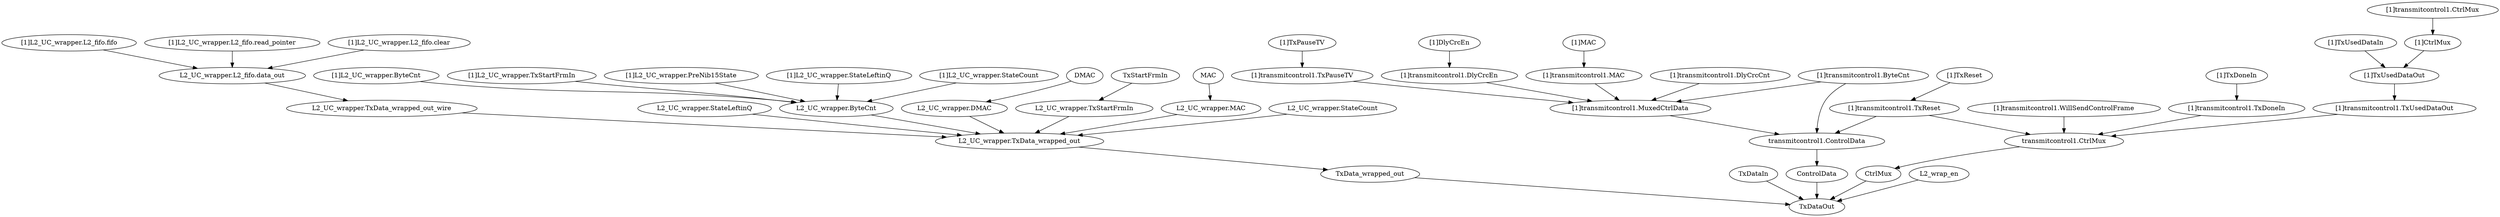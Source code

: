 strict digraph "" {
	"[1]transmitcontrol1.TxUsedDataOut"	 [complexity=8,
		importance=0.0536933568623,
		rank=0.00671166960778];
	"transmitcontrol1.CtrlMux"	 [complexity=6,
		importance=0.0248489053772,
		rank=0.00414148422954];
	"[1]transmitcontrol1.TxUsedDataOut" -> "transmitcontrol1.CtrlMux";
	"[1]L2_UC_wrapper.L2_fifo.fifo"	 [complexity=13,
		importance=0.119248489656,
		rank=0.00917296074275];
	"L2_UC_wrapper.L2_fifo.data_out"	 [complexity=8,
		importance=0.055938165092,
		rank=0.00699227063651];
	"[1]L2_UC_wrapper.L2_fifo.fifo" -> "L2_UC_wrapper.L2_fifo.data_out";
	"[1]transmitcontrol1.TxPauseTV"	 [complexity=12,
		importance=0.103566605895,
		rank=0.00863055049124];
	"[1]transmitcontrol1.MuxedCtrlData"	 [complexity=8,
		importance=0.0495406426226,
		rank=0.00619258032782];
	"[1]transmitcontrol1.TxPauseTV" -> "[1]transmitcontrol1.MuxedCtrlData";
	"transmitcontrol1.ControlData"	 [complexity=6,
		importance=0.0343052053498,
		rank=0.00571753422497];
	"[1]transmitcontrol1.MuxedCtrlData" -> "transmitcontrol1.ControlData";
	TxData_wrapped_out	 [complexity=6,
		importance=0.0250172584367,
		rank=0.00416954307278];
	TxDataOut	 [complexity=0,
		importance=0.0148458105121,
		rank=0.0];
	TxData_wrapped_out -> TxDataOut;
	"[1]transmitcontrol1.ByteCnt"	 [complexity=9,
		importance=1.00362656632,
		rank=0.111514062925];
	"[1]transmitcontrol1.ByteCnt" -> "[1]transmitcontrol1.MuxedCtrlData";
	"[1]transmitcontrol1.ByteCnt" -> "transmitcontrol1.ControlData";
	"[1]transmitcontrol1.DlyCrcEn"	 [complexity=11,
		importance=0.201900319888,
		rank=0.0183545745353];
	"[1]transmitcontrol1.DlyCrcEn" -> "[1]transmitcontrol1.MuxedCtrlData";
	TxDataIn	 [complexity=6,
		importance=0.0178359886578,
		rank=0.00297266477631];
	TxDataIn -> TxDataOut;
	"[1]transmitcontrol1.WillSendControlFrame"	 [complexity=8,
		importance=0.0600386942284,
		rank=0.00750483677855];
	"[1]transmitcontrol1.WillSendControlFrame" -> "transmitcontrol1.CtrlMux";
	"L2_UC_wrapper.TxData_wrapped_out_wire"	 [complexity=8,
		importance=0.0468917595048,
		rank=0.0058614699381];
	"L2_UC_wrapper.TxData_wrapped_out"	 [complexity=6,
		importance=0.0393778161309,
		rank=0.00656296935515];
	"L2_UC_wrapper.TxData_wrapped_out_wire" -> "L2_UC_wrapper.TxData_wrapped_out";
	"L2_UC_wrapper.StateLeftinQ"	 [complexity=9,
		importance=0.556869545753,
		rank=0.0618743939726];
	"L2_UC_wrapper.StateLeftinQ" -> "L2_UC_wrapper.TxData_wrapped_out";
	"[1]TxUsedDataOut"	 [complexity=8,
		importance=0.0577146778256,
		rank=0.0072143347282];
	"[1]TxUsedDataOut" -> "[1]transmitcontrol1.TxUsedDataOut";
	"[1]L2_UC_wrapper.ByteCnt"	 [complexity=9,
		importance=0.519467234652,
		rank=0.057718581628];
	"L2_UC_wrapper.ByteCnt"	 [complexity=7,
		importance=0.515689422177,
		rank=0.0736699174538];
	"[1]L2_UC_wrapper.ByteCnt" -> "L2_UC_wrapper.ByteCnt";
	"[1]TxDoneIn"	 [complexity=7,
		importance=0.031042853455,
		rank=0.00443469335071];
	"[1]transmitcontrol1.TxDoneIn"	 [complexity=7,
		importance=0.0280526753092,
		rank=0.00400752504418];
	"[1]TxDoneIn" -> "[1]transmitcontrol1.TxDoneIn";
	"[1]L2_UC_wrapper.L2_fifo.read_pointer"	 [complexity=11,
		importance=0.0637858683035,
		rank=0.00579871530032];
	"[1]L2_UC_wrapper.L2_fifo.read_pointer" -> "L2_UC_wrapper.L2_fifo.data_out";
	"[1]TxReset"	 [complexity=7,
		importance=0.0806205188297,
		rank=0.0115172169757];
	"[1]transmitcontrol1.TxReset"	 [complexity=7,
		importance=0.0776303406839,
		rank=0.0110900486691];
	"[1]TxReset" -> "[1]transmitcontrol1.TxReset";
	ControlData	 [complexity=6,
		importance=0.0233265442609,
		rank=0.00388775737682];
	"transmitcontrol1.ControlData" -> ControlData;
	"[1]MAC"	 [complexity=20,
		importance=0.303722592862,
		rank=0.0151861296431];
	"[1]transmitcontrol1.MAC"	 [complexity=20,
		importance=0.300732414716,
		rank=0.0150366207358];
	"[1]MAC" -> "[1]transmitcontrol1.MAC";
	"L2_UC_wrapper.DMAC"	 [complexity=18,
		importance=0.240752217435,
		rank=0.0133751231908];
	"L2_UC_wrapper.DMAC" -> "L2_UC_wrapper.TxData_wrapped_out";
	"[1]transmitcontrol1.MAC" -> "[1]transmitcontrol1.MuxedCtrlData";
	"[1]L2_UC_wrapper.TxStartFrmIn"	 [complexity=10,
		importance=0.518845727267,
		rank=0.0518845727267];
	"[1]L2_UC_wrapper.TxStartFrmIn" -> "L2_UC_wrapper.ByteCnt";
	"[1]L2_UC_wrapper.PreNib15State"	 [complexity=9,
		importance=0.51939727223,
		rank=0.0577108080255];
	"[1]L2_UC_wrapper.PreNib15State" -> "L2_UC_wrapper.ByteCnt";
	"L2_UC_wrapper.TxStartFrmIn"	 [complexity=9,
		importance=0.554445730924,
		rank=0.0616050812137];
	"L2_UC_wrapper.TxStartFrmIn" -> "L2_UC_wrapper.TxData_wrapped_out";
	"[1]transmitcontrol1.TxDoneIn" -> "transmitcontrol1.CtrlMux";
	DMAC	 [complexity=18,
		importance=0.243742395581,
		rank=0.0135412441989];
	DMAC -> "L2_UC_wrapper.DMAC";
	L2_wrap_en	 [complexity=6,
		importance=0.0178359886578,
		rank=0.00297266477631];
	L2_wrap_en -> TxDataOut;
	"L2_UC_wrapper.MAC"	 [complexity=18,
		importance=0.239755455766,
		rank=0.0133197475426];
	"L2_UC_wrapper.MAC" -> "L2_UC_wrapper.TxData_wrapped_out";
	CtrlMux	 [complexity=6,
		importance=0.018248532505,
		rank=0.00304142208417];
	"transmitcontrol1.CtrlMux" -> CtrlMux;
	ControlData -> TxDataOut;
	"[1]transmitcontrol1.TxReset" -> "transmitcontrol1.ControlData";
	"[1]transmitcontrol1.TxReset" -> "transmitcontrol1.CtrlMux";
	"[1]TxUsedDataIn"	 [complexity=11,
		importance=0.0607048559714,
		rank=0.00551862327012];
	"[1]TxUsedDataIn" -> "[1]TxUsedDataOut";
	"[1]L2_UC_wrapper.StateLeftinQ"	 [complexity=10,
		importance=0.521269542097,
		rank=0.0521269542097];
	"[1]L2_UC_wrapper.StateLeftinQ" -> "L2_UC_wrapper.ByteCnt";
	"L2_UC_wrapper.L2_fifo.data_out" -> "L2_UC_wrapper.TxData_wrapped_out_wire";
	"L2_UC_wrapper.StateCount"	 [complexity=9,
		importance=0.555619914699,
		rank=0.0617355460777];
	"L2_UC_wrapper.StateCount" -> "L2_UC_wrapper.TxData_wrapped_out";
	"[1]CtrlMux"	 [complexity=11,
		importance=0.0611173998185,
		rank=0.00555612725623];
	"[1]CtrlMux" -> "[1]TxUsedDataOut";
	"[1]TxPauseTV"	 [complexity=12,
		importance=0.106556784041,
		rank=0.00887973200338];
	"[1]TxPauseTV" -> "[1]transmitcontrol1.TxPauseTV";
	TxStartFrmIn	 [complexity=9,
		importance=0.557435909069,
		rank=0.0619373232299];
	TxStartFrmIn -> "L2_UC_wrapper.TxStartFrmIn";
	"[1]L2_UC_wrapper.L2_fifo.clear"	 [complexity=9,
		importance=0.116361650834,
		rank=0.0129290723149];
	"[1]L2_UC_wrapper.L2_fifo.clear" -> "L2_UC_wrapper.L2_fifo.data_out";
	"[1]DlyCrcEn"	 [complexity=11,
		importance=0.204890498034,
		rank=0.0186264089122];
	"[1]DlyCrcEn" -> "[1]transmitcontrol1.DlyCrcEn";
	"[1]transmitcontrol1.DlyCrcCnt"	 [complexity=11,
		importance=0.106198872384,
		rank=0.00965444294399];
	"[1]transmitcontrol1.DlyCrcCnt" -> "[1]transmitcontrol1.MuxedCtrlData";
	"L2_UC_wrapper.ByteCnt" -> "L2_UC_wrapper.TxData_wrapped_out";
	MAC	 [complexity=18,
		importance=0.242745633912,
		rank=0.0134858685506];
	MAC -> "L2_UC_wrapper.MAC";
	CtrlMux -> TxDataOut;
	"L2_UC_wrapper.TxData_wrapped_out" -> TxData_wrapped_out;
	"[1]L2_UC_wrapper.StateCount"	 [complexity=12,
		importance=1.03570933322,
		rank=0.0863091111017];
	"[1]L2_UC_wrapper.StateCount" -> "L2_UC_wrapper.ByteCnt";
	"[1]transmitcontrol1.CtrlMux"	 [complexity=11,
		importance=0.0677177726907,
		rank=0.0061561611537];
	"[1]transmitcontrol1.CtrlMux" -> "[1]CtrlMux";
}
